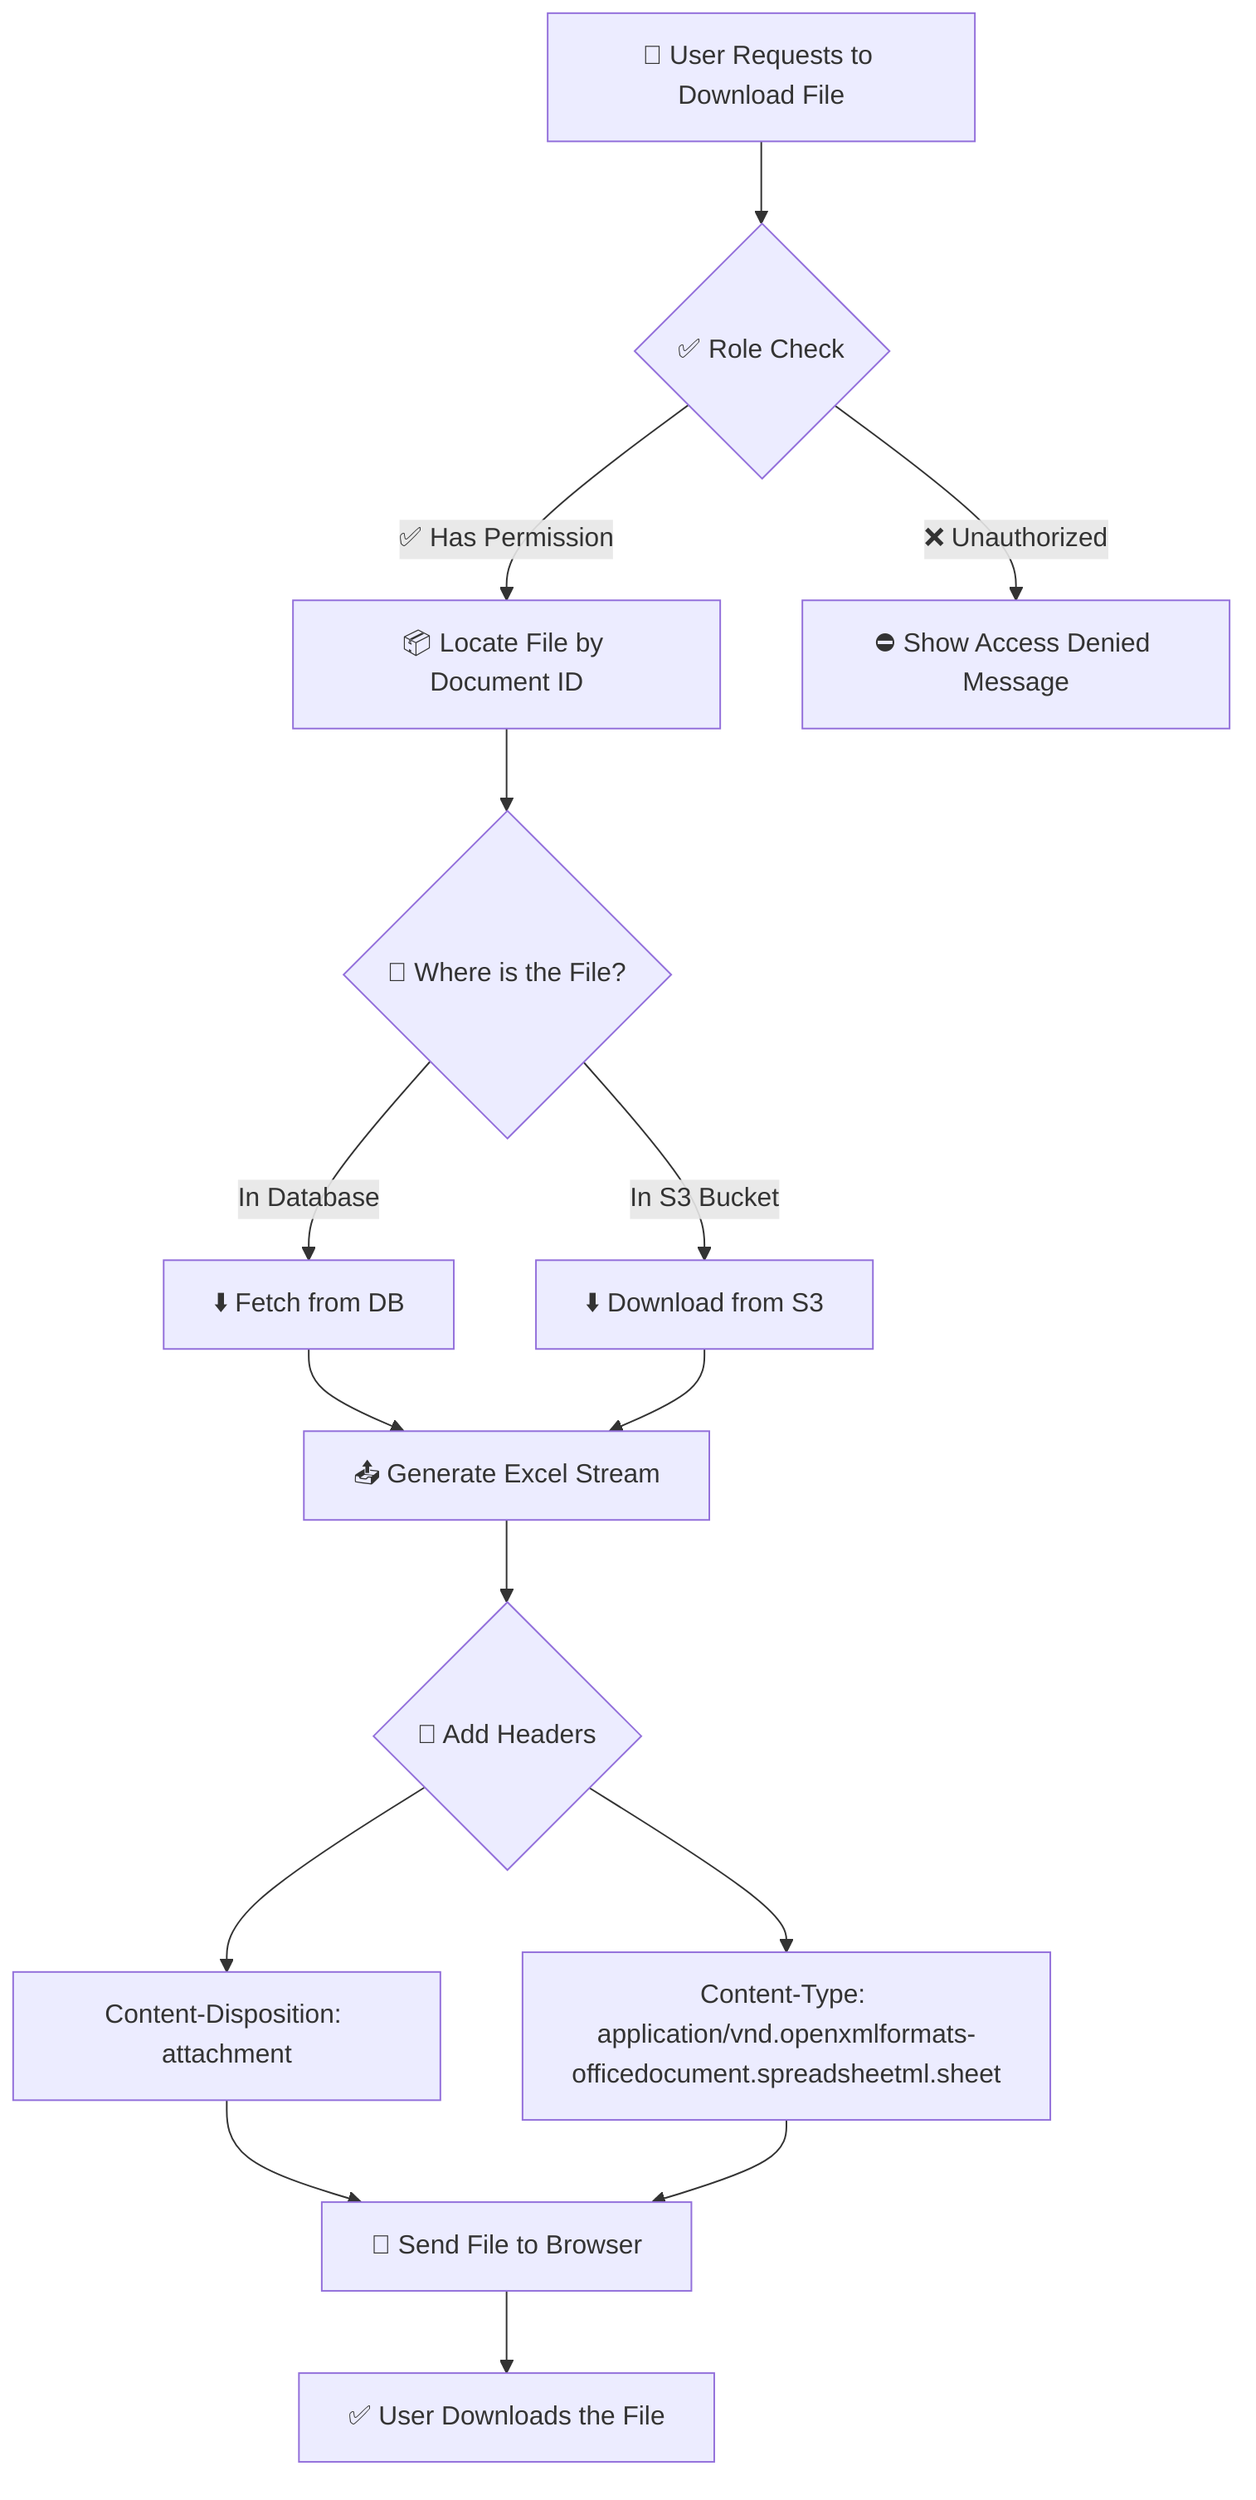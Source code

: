 flowchart TD
    A[🔐 User Requests to Download File] --> B{✅ Role Check}

    B -->|✅ Has Permission| C[📦 Locate File by Document ID]
    B -->|❌ Unauthorized| B1[⛔ Show Access Denied Message]

    C --> D{📍 Where is the File?}
    D -->|In Database| E1[⬇️ Fetch from DB]
    D -->|In S3 Bucket| E2[⬇️ Download from S3]

    E1 --> F[📤 Generate Excel Stream]
    E2 --> F

    F --> G{🧾 Add Headers}
    G --> H[Content-Disposition: attachment]
    G --> I[Content-Type: application/vnd.openxmlformats-officedocument.spreadsheetml.sheet]

    H --> J[📁 Send File to Browser]
    I --> J
    J --> K[✅ User Downloads the File]